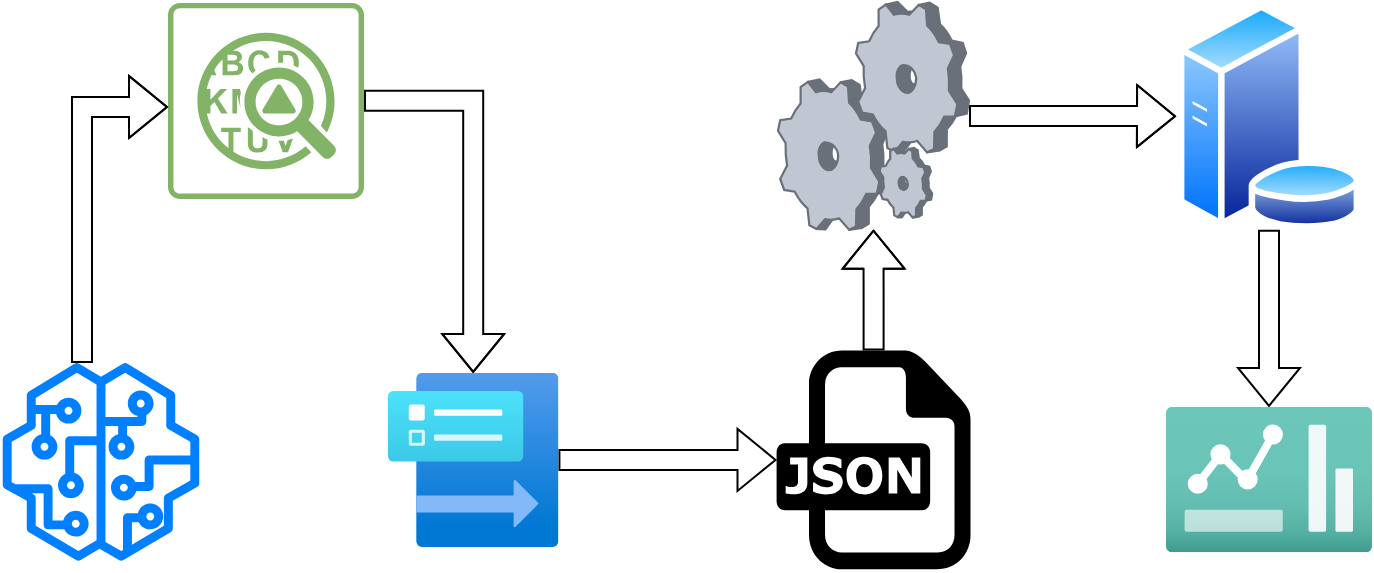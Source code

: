 <mxfile version="24.7.14">
  <diagram name="Page-1" id="rnu4Nlgk-CN_jFhoVj5D">
    <mxGraphModel dx="954" dy="989" grid="0" gridSize="10" guides="1" tooltips="1" connect="1" arrows="1" fold="1" page="1" pageScale="1" pageWidth="850" pageHeight="1100" background="#ffffff" math="0" shadow="0">
      <root>
        <mxCell id="0" />
        <mxCell id="1" parent="0" />
        <mxCell id="FfnxhRVmFmz3ayBUW8Ok-12" value="" style="edgeStyle=orthogonalEdgeStyle;rounded=0;orthogonalLoop=1;jettySize=auto;html=1;shape=flexArrow;" edge="1" parent="1" source="FfnxhRVmFmz3ayBUW8Ok-4" target="FfnxhRVmFmz3ayBUW8Ok-5">
          <mxGeometry relative="1" as="geometry" />
        </mxCell>
        <mxCell id="FfnxhRVmFmz3ayBUW8Ok-4" value="" style="sketch=0;points=[[0.015,0.015,0],[0.985,0.015,0],[0.985,0.985,0],[0.015,0.985,0],[0.25,0,0],[0.5,0,0],[0.75,0,0],[1,0.25,0],[1,0.5,0],[1,0.75,0],[0.75,1,0],[0.5,1,0],[0.25,1,0],[0,0.75,0],[0,0.5,0],[0,0.25,0]];verticalLabelPosition=bottom;html=1;verticalAlign=top;aspect=fixed;align=center;pointerEvents=1;shape=mxgraph.cisco19.rect;prIcon=anomaly_detection;fillColor=none;strokeColor=#82b366;" vertex="1" parent="1">
          <mxGeometry x="143.0" y="261.45" width="98" height="98" as="geometry" />
        </mxCell>
        <mxCell id="FfnxhRVmFmz3ayBUW8Ok-24" value="" style="edgeStyle=orthogonalEdgeStyle;rounded=0;orthogonalLoop=1;jettySize=auto;html=1;shape=flexArrow;" edge="1" parent="1" source="FfnxhRVmFmz3ayBUW8Ok-5" target="FfnxhRVmFmz3ayBUW8Ok-6">
          <mxGeometry relative="1" as="geometry" />
        </mxCell>
        <mxCell id="FfnxhRVmFmz3ayBUW8Ok-5" value="" style="image;aspect=fixed;html=1;points=[];align=center;fontSize=12;image=img/lib/azure2/other/Data_Collection_Rules.svg;" vertex="1" parent="1">
          <mxGeometry x="253" y="446.45" width="85.21" height="87" as="geometry" />
        </mxCell>
        <mxCell id="FfnxhRVmFmz3ayBUW8Ok-25" value="" style="edgeStyle=orthogonalEdgeStyle;rounded=0;orthogonalLoop=1;jettySize=auto;html=1;shape=flexArrow;" edge="1" parent="1" source="FfnxhRVmFmz3ayBUW8Ok-6" target="FfnxhRVmFmz3ayBUW8Ok-7">
          <mxGeometry relative="1" as="geometry" />
        </mxCell>
        <mxCell id="FfnxhRVmFmz3ayBUW8Ok-6" value="" style="dashed=0;outlineConnect=0;html=1;align=center;labelPosition=center;verticalLabelPosition=bottom;verticalAlign=top;shape=mxgraph.weblogos.json" vertex="1" parent="1">
          <mxGeometry x="447.25" y="435.25" width="97" height="109.4" as="geometry" />
        </mxCell>
        <mxCell id="FfnxhRVmFmz3ayBUW8Ok-26" value="" style="edgeStyle=orthogonalEdgeStyle;rounded=0;orthogonalLoop=1;jettySize=auto;html=1;shape=flexArrow;" edge="1" parent="1" source="FfnxhRVmFmz3ayBUW8Ok-7" target="FfnxhRVmFmz3ayBUW8Ok-8">
          <mxGeometry relative="1" as="geometry" />
        </mxCell>
        <mxCell id="FfnxhRVmFmz3ayBUW8Ok-7" value="" style="verticalLabelPosition=bottom;sketch=0;aspect=fixed;html=1;verticalAlign=top;strokeColor=none;align=center;outlineConnect=0;shape=mxgraph.citrix.process;" vertex="1" parent="1">
          <mxGeometry x="448" y="261" width="95.5" height="113.86" as="geometry" />
        </mxCell>
        <mxCell id="FfnxhRVmFmz3ayBUW8Ok-27" value="" style="edgeStyle=orthogonalEdgeStyle;rounded=0;orthogonalLoop=1;jettySize=auto;html=1;shape=flexArrow;" edge="1" parent="1" source="FfnxhRVmFmz3ayBUW8Ok-8" target="FfnxhRVmFmz3ayBUW8Ok-9">
          <mxGeometry relative="1" as="geometry" />
        </mxCell>
        <mxCell id="FfnxhRVmFmz3ayBUW8Ok-8" value="" style="image;aspect=fixed;perimeter=ellipsePerimeter;html=1;align=center;shadow=0;dashed=0;spacingTop=3;image=img/lib/active_directory/database_server.svg;" vertex="1" parent="1">
          <mxGeometry x="647" y="261.45" width="93" height="113.41" as="geometry" />
        </mxCell>
        <mxCell id="FfnxhRVmFmz3ayBUW8Ok-9" value="" style="image;aspect=fixed;html=1;points=[];align=center;fontSize=12;image=img/lib/azure2/general/Dashboard2.svg;" vertex="1" parent="1">
          <mxGeometry x="642" y="463.45" width="103" height="72.71" as="geometry" />
        </mxCell>
        <mxCell id="FfnxhRVmFmz3ayBUW8Ok-11" value="" style="edgeStyle=orthogonalEdgeStyle;rounded=0;orthogonalLoop=1;jettySize=auto;html=1;fontColor=#FFFFFF;shape=flexArrow;fillColor=default;" edge="1" parent="1" source="FfnxhRVmFmz3ayBUW8Ok-10" target="FfnxhRVmFmz3ayBUW8Ok-4">
          <mxGeometry relative="1" as="geometry">
            <Array as="points">
              <mxPoint x="100" y="313.45" />
            </Array>
          </mxGeometry>
        </mxCell>
        <mxCell id="FfnxhRVmFmz3ayBUW8Ok-10" value="" style="sketch=0;outlineConnect=0;dashed=0;verticalLabelPosition=bottom;verticalAlign=top;align=center;html=1;fontSize=12;fontStyle=1;aspect=fixed;pointerEvents=1;shape=mxgraph.aws4.sagemaker_model;fillColor=#0080FF;" vertex="1" parent="1">
          <mxGeometry x="60" y="441.45" width="99" height="99" as="geometry" />
        </mxCell>
      </root>
    </mxGraphModel>
  </diagram>
</mxfile>
